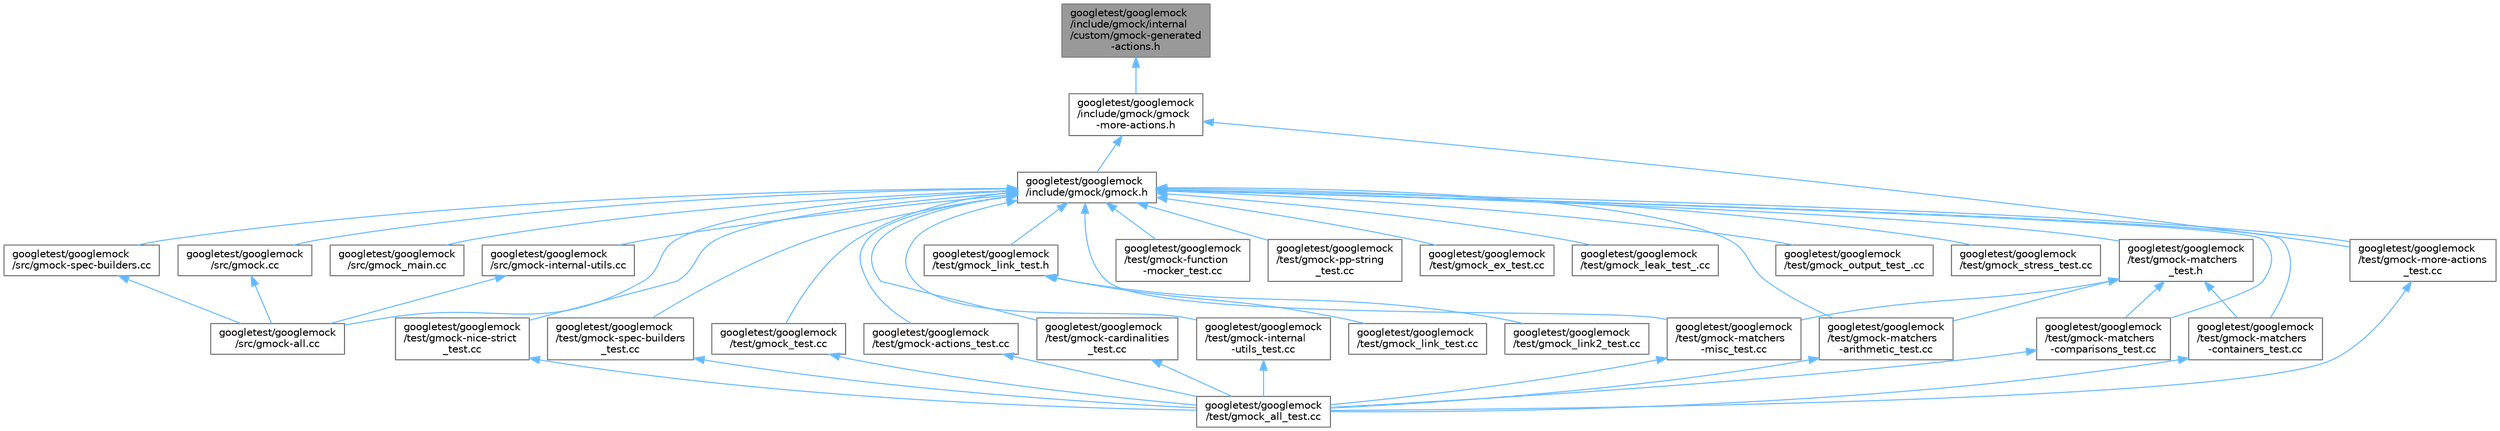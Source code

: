 digraph "googletest/googlemock/include/gmock/internal/custom/gmock-generated-actions.h"
{
 // LATEX_PDF_SIZE
  bgcolor="transparent";
  edge [fontname=Helvetica,fontsize=10,labelfontname=Helvetica,labelfontsize=10];
  node [fontname=Helvetica,fontsize=10,shape=box,height=0.2,width=0.4];
  Node1 [id="Node000001",label="googletest/googlemock\l/include/gmock/internal\l/custom/gmock-generated\l-actions.h",height=0.2,width=0.4,color="gray40", fillcolor="grey60", style="filled", fontcolor="black",tooltip=" "];
  Node1 -> Node2 [id="edge48_Node000001_Node000002",dir="back",color="steelblue1",style="solid",tooltip=" "];
  Node2 [id="Node000002",label="googletest/googlemock\l/include/gmock/gmock\l-more-actions.h",height=0.2,width=0.4,color="grey40", fillcolor="white", style="filled",URL="$gmock-more-actions_8h.html",tooltip=" "];
  Node2 -> Node3 [id="edge49_Node000002_Node000003",dir="back",color="steelblue1",style="solid",tooltip=" "];
  Node3 [id="Node000003",label="googletest/googlemock\l/include/gmock/gmock.h",height=0.2,width=0.4,color="grey40", fillcolor="white", style="filled",URL="$gmock_8h.html",tooltip=" "];
  Node3 -> Node4 [id="edge50_Node000003_Node000004",dir="back",color="steelblue1",style="solid",tooltip=" "];
  Node4 [id="Node000004",label="googletest/googlemock\l/src/gmock-all.cc",height=0.2,width=0.4,color="grey40", fillcolor="white", style="filled",URL="$gmock-all_8cc.html",tooltip=" "];
  Node3 -> Node5 [id="edge51_Node000003_Node000005",dir="back",color="steelblue1",style="solid",tooltip=" "];
  Node5 [id="Node000005",label="googletest/googlemock\l/src/gmock-internal-utils.cc",height=0.2,width=0.4,color="grey40", fillcolor="white", style="filled",URL="$gmock-internal-utils_8cc.html",tooltip=" "];
  Node5 -> Node4 [id="edge52_Node000005_Node000004",dir="back",color="steelblue1",style="solid",tooltip=" "];
  Node3 -> Node6 [id="edge53_Node000003_Node000006",dir="back",color="steelblue1",style="solid",tooltip=" "];
  Node6 [id="Node000006",label="googletest/googlemock\l/src/gmock-spec-builders.cc",height=0.2,width=0.4,color="grey40", fillcolor="white", style="filled",URL="$gmock-spec-builders_8cc.html",tooltip=" "];
  Node6 -> Node4 [id="edge54_Node000006_Node000004",dir="back",color="steelblue1",style="solid",tooltip=" "];
  Node3 -> Node7 [id="edge55_Node000003_Node000007",dir="back",color="steelblue1",style="solid",tooltip=" "];
  Node7 [id="Node000007",label="googletest/googlemock\l/src/gmock.cc",height=0.2,width=0.4,color="grey40", fillcolor="white", style="filled",URL="$gmock_8cc.html",tooltip=" "];
  Node7 -> Node4 [id="edge56_Node000007_Node000004",dir="back",color="steelblue1",style="solid",tooltip=" "];
  Node3 -> Node8 [id="edge57_Node000003_Node000008",dir="back",color="steelblue1",style="solid",tooltip=" "];
  Node8 [id="Node000008",label="googletest/googlemock\l/src/gmock_main.cc",height=0.2,width=0.4,color="grey40", fillcolor="white", style="filled",URL="$gmock__main_8cc.html",tooltip=" "];
  Node3 -> Node9 [id="edge58_Node000003_Node000009",dir="back",color="steelblue1",style="solid",tooltip=" "];
  Node9 [id="Node000009",label="googletest/googlemock\l/test/gmock-actions_test.cc",height=0.2,width=0.4,color="grey40", fillcolor="white", style="filled",URL="$gmock-actions__test_8cc.html",tooltip=" "];
  Node9 -> Node10 [id="edge59_Node000009_Node000010",dir="back",color="steelblue1",style="solid",tooltip=" "];
  Node10 [id="Node000010",label="googletest/googlemock\l/test/gmock_all_test.cc",height=0.2,width=0.4,color="grey40", fillcolor="white", style="filled",URL="$gmock__all__test_8cc.html",tooltip=" "];
  Node3 -> Node11 [id="edge60_Node000003_Node000011",dir="back",color="steelblue1",style="solid",tooltip=" "];
  Node11 [id="Node000011",label="googletest/googlemock\l/test/gmock-cardinalities\l_test.cc",height=0.2,width=0.4,color="grey40", fillcolor="white", style="filled",URL="$gmock-cardinalities__test_8cc.html",tooltip=" "];
  Node11 -> Node10 [id="edge61_Node000011_Node000010",dir="back",color="steelblue1",style="solid",tooltip=" "];
  Node3 -> Node12 [id="edge62_Node000003_Node000012",dir="back",color="steelblue1",style="solid",tooltip=" "];
  Node12 [id="Node000012",label="googletest/googlemock\l/test/gmock-function\l-mocker_test.cc",height=0.2,width=0.4,color="grey40", fillcolor="white", style="filled",URL="$gmock-function-mocker__test_8cc.html",tooltip=" "];
  Node3 -> Node13 [id="edge63_Node000003_Node000013",dir="back",color="steelblue1",style="solid",tooltip=" "];
  Node13 [id="Node000013",label="googletest/googlemock\l/test/gmock-internal\l-utils_test.cc",height=0.2,width=0.4,color="grey40", fillcolor="white", style="filled",URL="$gmock-internal-utils__test_8cc.html",tooltip=" "];
  Node13 -> Node10 [id="edge64_Node000013_Node000010",dir="back",color="steelblue1",style="solid",tooltip=" "];
  Node3 -> Node14 [id="edge65_Node000003_Node000014",dir="back",color="steelblue1",style="solid",tooltip=" "];
  Node14 [id="Node000014",label="googletest/googlemock\l/test/gmock-matchers\l-arithmetic_test.cc",height=0.2,width=0.4,color="grey40", fillcolor="white", style="filled",URL="$gmock-matchers-arithmetic__test_8cc.html",tooltip=" "];
  Node14 -> Node10 [id="edge66_Node000014_Node000010",dir="back",color="steelblue1",style="solid",tooltip=" "];
  Node3 -> Node15 [id="edge67_Node000003_Node000015",dir="back",color="steelblue1",style="solid",tooltip=" "];
  Node15 [id="Node000015",label="googletest/googlemock\l/test/gmock-matchers\l-comparisons_test.cc",height=0.2,width=0.4,color="grey40", fillcolor="white", style="filled",URL="$gmock-matchers-comparisons__test_8cc.html",tooltip=" "];
  Node15 -> Node10 [id="edge68_Node000015_Node000010",dir="back",color="steelblue1",style="solid",tooltip=" "];
  Node3 -> Node16 [id="edge69_Node000003_Node000016",dir="back",color="steelblue1",style="solid",tooltip=" "];
  Node16 [id="Node000016",label="googletest/googlemock\l/test/gmock-matchers\l-containers_test.cc",height=0.2,width=0.4,color="grey40", fillcolor="white", style="filled",URL="$gmock-matchers-containers__test_8cc.html",tooltip=" "];
  Node16 -> Node10 [id="edge70_Node000016_Node000010",dir="back",color="steelblue1",style="solid",tooltip=" "];
  Node3 -> Node17 [id="edge71_Node000003_Node000017",dir="back",color="steelblue1",style="solid",tooltip=" "];
  Node17 [id="Node000017",label="googletest/googlemock\l/test/gmock-matchers\l-misc_test.cc",height=0.2,width=0.4,color="grey40", fillcolor="white", style="filled",URL="$gmock-matchers-misc__test_8cc.html",tooltip=" "];
  Node17 -> Node10 [id="edge72_Node000017_Node000010",dir="back",color="steelblue1",style="solid",tooltip=" "];
  Node3 -> Node18 [id="edge73_Node000003_Node000018",dir="back",color="steelblue1",style="solid",tooltip=" "];
  Node18 [id="Node000018",label="googletest/googlemock\l/test/gmock-matchers\l_test.h",height=0.2,width=0.4,color="grey40", fillcolor="white", style="filled",URL="$gmock-matchers__test_8h.html",tooltip=" "];
  Node18 -> Node14 [id="edge74_Node000018_Node000014",dir="back",color="steelblue1",style="solid",tooltip=" "];
  Node18 -> Node15 [id="edge75_Node000018_Node000015",dir="back",color="steelblue1",style="solid",tooltip=" "];
  Node18 -> Node16 [id="edge76_Node000018_Node000016",dir="back",color="steelblue1",style="solid",tooltip=" "];
  Node18 -> Node17 [id="edge77_Node000018_Node000017",dir="back",color="steelblue1",style="solid",tooltip=" "];
  Node3 -> Node19 [id="edge78_Node000003_Node000019",dir="back",color="steelblue1",style="solid",tooltip=" "];
  Node19 [id="Node000019",label="googletest/googlemock\l/test/gmock-more-actions\l_test.cc",height=0.2,width=0.4,color="grey40", fillcolor="white", style="filled",URL="$gmock-more-actions__test_8cc.html",tooltip=" "];
  Node19 -> Node10 [id="edge79_Node000019_Node000010",dir="back",color="steelblue1",style="solid",tooltip=" "];
  Node3 -> Node20 [id="edge80_Node000003_Node000020",dir="back",color="steelblue1",style="solid",tooltip=" "];
  Node20 [id="Node000020",label="googletest/googlemock\l/test/gmock-nice-strict\l_test.cc",height=0.2,width=0.4,color="grey40", fillcolor="white", style="filled",URL="$gmock-nice-strict__test_8cc.html",tooltip=" "];
  Node20 -> Node10 [id="edge81_Node000020_Node000010",dir="back",color="steelblue1",style="solid",tooltip=" "];
  Node3 -> Node21 [id="edge82_Node000003_Node000021",dir="back",color="steelblue1",style="solid",tooltip=" "];
  Node21 [id="Node000021",label="googletest/googlemock\l/test/gmock-pp-string\l_test.cc",height=0.2,width=0.4,color="grey40", fillcolor="white", style="filled",URL="$gmock-pp-string__test_8cc.html",tooltip=" "];
  Node3 -> Node22 [id="edge83_Node000003_Node000022",dir="back",color="steelblue1",style="solid",tooltip=" "];
  Node22 [id="Node000022",label="googletest/googlemock\l/test/gmock-spec-builders\l_test.cc",height=0.2,width=0.4,color="grey40", fillcolor="white", style="filled",URL="$gmock-spec-builders__test_8cc.html",tooltip=" "];
  Node22 -> Node10 [id="edge84_Node000022_Node000010",dir="back",color="steelblue1",style="solid",tooltip=" "];
  Node3 -> Node23 [id="edge85_Node000003_Node000023",dir="back",color="steelblue1",style="solid",tooltip=" "];
  Node23 [id="Node000023",label="googletest/googlemock\l/test/gmock_ex_test.cc",height=0.2,width=0.4,color="grey40", fillcolor="white", style="filled",URL="$gmock__ex__test_8cc.html",tooltip=" "];
  Node3 -> Node24 [id="edge86_Node000003_Node000024",dir="back",color="steelblue1",style="solid",tooltip=" "];
  Node24 [id="Node000024",label="googletest/googlemock\l/test/gmock_leak_test_.cc",height=0.2,width=0.4,color="grey40", fillcolor="white", style="filled",URL="$gmock__leak__test___8cc.html",tooltip=" "];
  Node3 -> Node25 [id="edge87_Node000003_Node000025",dir="back",color="steelblue1",style="solid",tooltip=" "];
  Node25 [id="Node000025",label="googletest/googlemock\l/test/gmock_link_test.h",height=0.2,width=0.4,color="grey40", fillcolor="white", style="filled",URL="$gmock__link__test_8h.html",tooltip=" "];
  Node25 -> Node26 [id="edge88_Node000025_Node000026",dir="back",color="steelblue1",style="solid",tooltip=" "];
  Node26 [id="Node000026",label="googletest/googlemock\l/test/gmock_link2_test.cc",height=0.2,width=0.4,color="grey40", fillcolor="white", style="filled",URL="$gmock__link2__test_8cc.html",tooltip=" "];
  Node25 -> Node27 [id="edge89_Node000025_Node000027",dir="back",color="steelblue1",style="solid",tooltip=" "];
  Node27 [id="Node000027",label="googletest/googlemock\l/test/gmock_link_test.cc",height=0.2,width=0.4,color="grey40", fillcolor="white", style="filled",URL="$gmock__link__test_8cc.html",tooltip=" "];
  Node3 -> Node28 [id="edge90_Node000003_Node000028",dir="back",color="steelblue1",style="solid",tooltip=" "];
  Node28 [id="Node000028",label="googletest/googlemock\l/test/gmock_output_test_.cc",height=0.2,width=0.4,color="grey40", fillcolor="white", style="filled",URL="$gmock__output__test___8cc.html",tooltip=" "];
  Node3 -> Node29 [id="edge91_Node000003_Node000029",dir="back",color="steelblue1",style="solid",tooltip=" "];
  Node29 [id="Node000029",label="googletest/googlemock\l/test/gmock_stress_test.cc",height=0.2,width=0.4,color="grey40", fillcolor="white", style="filled",URL="$gmock__stress__test_8cc.html",tooltip=" "];
  Node3 -> Node30 [id="edge92_Node000003_Node000030",dir="back",color="steelblue1",style="solid",tooltip=" "];
  Node30 [id="Node000030",label="googletest/googlemock\l/test/gmock_test.cc",height=0.2,width=0.4,color="grey40", fillcolor="white", style="filled",URL="$gmock__test_8cc.html",tooltip=" "];
  Node30 -> Node10 [id="edge93_Node000030_Node000010",dir="back",color="steelblue1",style="solid",tooltip=" "];
  Node2 -> Node19 [id="edge94_Node000002_Node000019",dir="back",color="steelblue1",style="solid",tooltip=" "];
}
